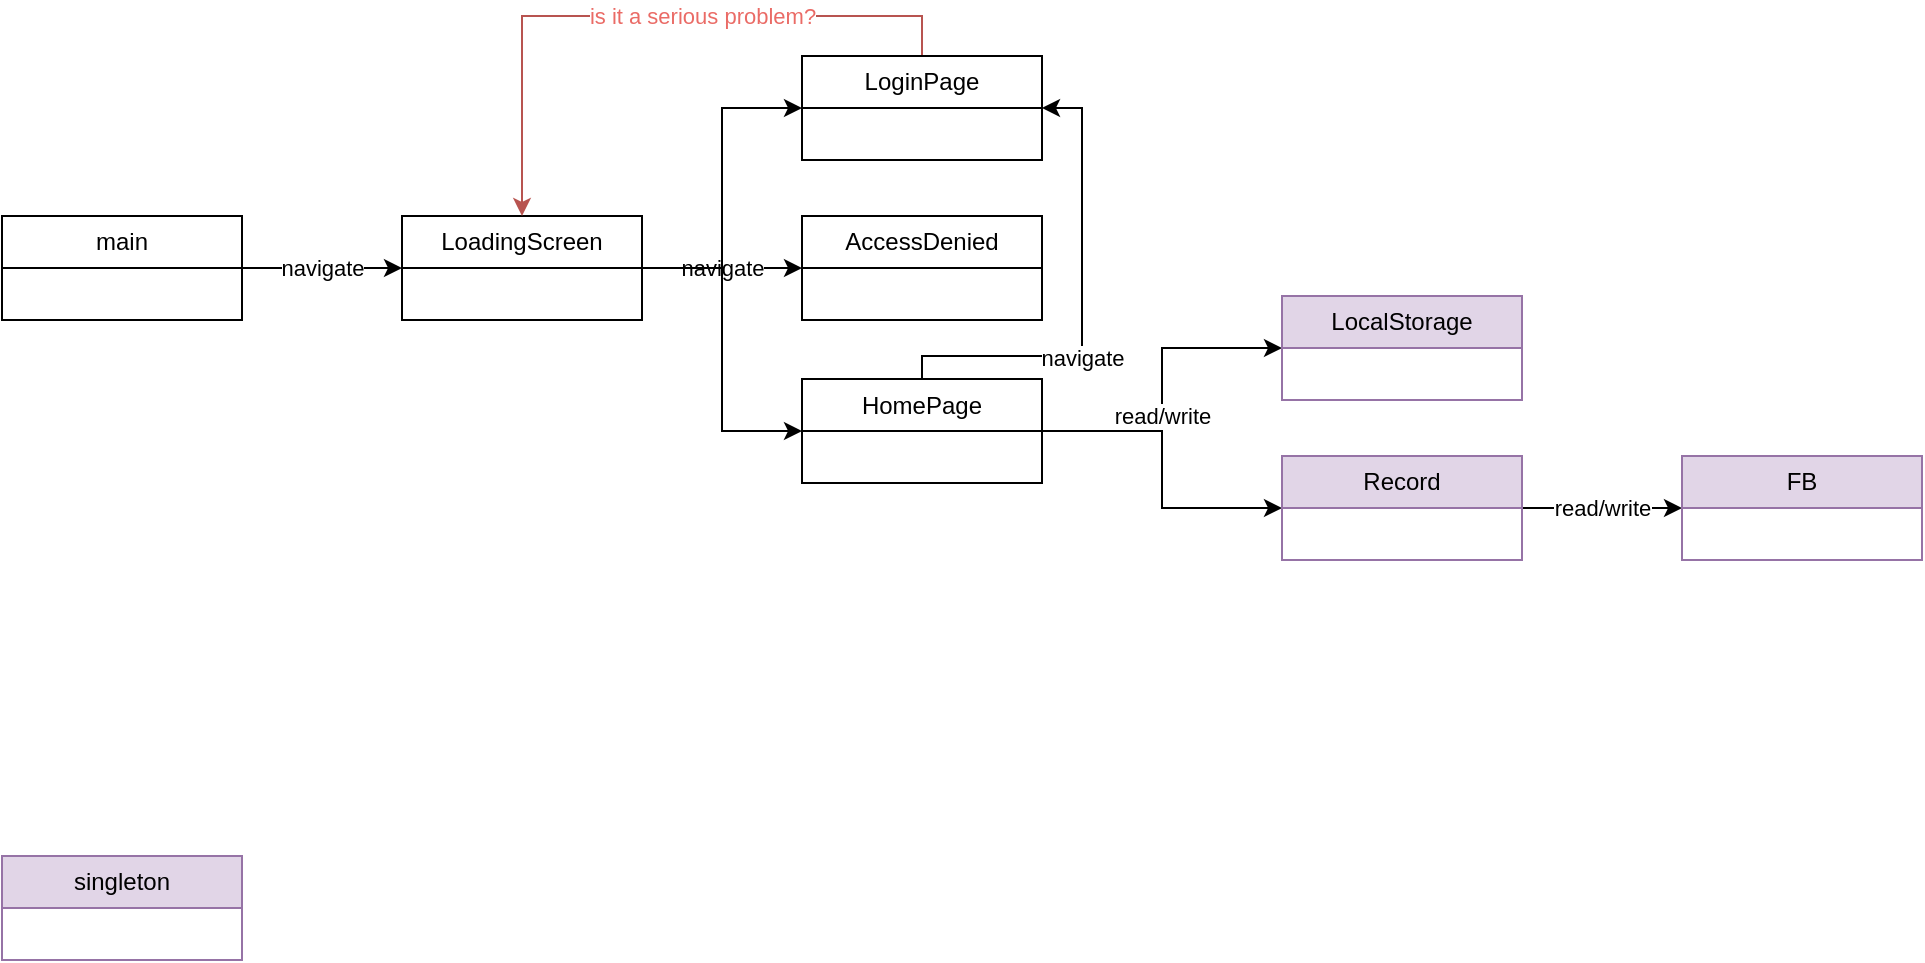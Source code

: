<mxfile version="24.5.3" type="device">
  <diagram name="Page-1" id="wVdX0WD1TyPJ9-E__dBb">
    <mxGraphModel dx="1108" dy="990" grid="1" gridSize="10" guides="1" tooltips="1" connect="1" arrows="1" fold="1" page="1" pageScale="1" pageWidth="1169" pageHeight="827" math="0" shadow="0">
      <root>
        <mxCell id="0" />
        <mxCell id="1" parent="0" />
        <mxCell id="iC9zaxTuzrl_rOdKwf2p-13" value="navigate" style="edgeStyle=orthogonalEdgeStyle;rounded=0;orthogonalLoop=1;jettySize=auto;html=1;exitX=1;exitY=0.5;exitDx=0;exitDy=0;entryX=0;entryY=0.5;entryDx=0;entryDy=0;" parent="1" source="iC9zaxTuzrl_rOdKwf2p-5" target="iC9zaxTuzrl_rOdKwf2p-10" edge="1">
          <mxGeometry relative="1" as="geometry" />
        </mxCell>
        <mxCell id="iC9zaxTuzrl_rOdKwf2p-5" value="main" style="swimlane;fontStyle=0;childLayout=stackLayout;horizontal=1;startSize=26;fillColor=none;horizontalStack=0;resizeParent=1;resizeParentMax=0;resizeLast=0;collapsible=1;marginBottom=0;whiteSpace=wrap;html=1;" parent="1" vertex="1">
          <mxGeometry x="80" y="280" width="120" height="52" as="geometry" />
        </mxCell>
        <mxCell id="iC9zaxTuzrl_rOdKwf2p-17" value="navigate" style="edgeStyle=orthogonalEdgeStyle;rounded=0;orthogonalLoop=1;jettySize=auto;html=1;exitX=1;exitY=0.5;exitDx=0;exitDy=0;entryX=0;entryY=0.5;entryDx=0;entryDy=0;" parent="1" source="iC9zaxTuzrl_rOdKwf2p-10" target="iC9zaxTuzrl_rOdKwf2p-15" edge="1">
          <mxGeometry relative="1" as="geometry" />
        </mxCell>
        <mxCell id="iC9zaxTuzrl_rOdKwf2p-18" style="edgeStyle=orthogonalEdgeStyle;rounded=0;orthogonalLoop=1;jettySize=auto;html=1;exitX=1;exitY=0.5;exitDx=0;exitDy=0;entryX=0;entryY=0.5;entryDx=0;entryDy=0;" parent="1" source="iC9zaxTuzrl_rOdKwf2p-10" target="iC9zaxTuzrl_rOdKwf2p-14" edge="1">
          <mxGeometry relative="1" as="geometry" />
        </mxCell>
        <mxCell id="iC9zaxTuzrl_rOdKwf2p-19" style="edgeStyle=orthogonalEdgeStyle;rounded=0;orthogonalLoop=1;jettySize=auto;html=1;exitX=1;exitY=0.5;exitDx=0;exitDy=0;entryX=0;entryY=0.5;entryDx=0;entryDy=0;" parent="1" source="iC9zaxTuzrl_rOdKwf2p-10" target="iC9zaxTuzrl_rOdKwf2p-16" edge="1">
          <mxGeometry relative="1" as="geometry" />
        </mxCell>
        <mxCell id="iC9zaxTuzrl_rOdKwf2p-10" value="LoadingScreen" style="swimlane;fontStyle=0;childLayout=stackLayout;horizontal=1;startSize=26;fillColor=none;horizontalStack=0;resizeParent=1;resizeParentMax=0;resizeLast=0;collapsible=1;marginBottom=0;whiteSpace=wrap;html=1;" parent="1" vertex="1">
          <mxGeometry x="280" y="280" width="120" height="52" as="geometry" />
        </mxCell>
        <mxCell id="iC9zaxTuzrl_rOdKwf2p-20" value="is it a serious problem?" style="edgeStyle=orthogonalEdgeStyle;rounded=0;orthogonalLoop=1;jettySize=auto;html=1;exitX=0.5;exitY=0;exitDx=0;exitDy=0;entryX=0.5;entryY=0;entryDx=0;entryDy=0;fillColor=#f8cecc;strokeColor=#b85450;fontColor=#EA6B66;" parent="1" source="iC9zaxTuzrl_rOdKwf2p-14" target="iC9zaxTuzrl_rOdKwf2p-10" edge="1">
          <mxGeometry x="-0.188" relative="1" as="geometry">
            <mxPoint as="offset" />
          </mxGeometry>
        </mxCell>
        <mxCell id="iC9zaxTuzrl_rOdKwf2p-14" value="LoginPage" style="swimlane;fontStyle=0;childLayout=stackLayout;horizontal=1;startSize=26;fillColor=none;horizontalStack=0;resizeParent=1;resizeParentMax=0;resizeLast=0;collapsible=1;marginBottom=0;whiteSpace=wrap;html=1;" parent="1" vertex="1">
          <mxGeometry x="480" y="200" width="120" height="52" as="geometry" />
        </mxCell>
        <mxCell id="iC9zaxTuzrl_rOdKwf2p-15" value="AccessDenied" style="swimlane;fontStyle=0;childLayout=stackLayout;horizontal=1;startSize=26;fillColor=none;horizontalStack=0;resizeParent=1;resizeParentMax=0;resizeLast=0;collapsible=1;marginBottom=0;whiteSpace=wrap;html=1;" parent="1" vertex="1">
          <mxGeometry x="480" y="280" width="120" height="52" as="geometry" />
        </mxCell>
        <mxCell id="iC9zaxTuzrl_rOdKwf2p-21" value="navigate" style="edgeStyle=orthogonalEdgeStyle;rounded=0;orthogonalLoop=1;jettySize=auto;html=1;exitX=0.5;exitY=0;exitDx=0;exitDy=0;entryX=1;entryY=0.5;entryDx=0;entryDy=0;" parent="1" source="iC9zaxTuzrl_rOdKwf2p-16" target="iC9zaxTuzrl_rOdKwf2p-14" edge="1">
          <mxGeometry x="-0.223" relative="1" as="geometry">
            <Array as="points">
              <mxPoint x="540" y="350" />
              <mxPoint x="620" y="350" />
              <mxPoint x="620" y="226" />
            </Array>
            <mxPoint y="1" as="offset" />
          </mxGeometry>
        </mxCell>
        <mxCell id="4l_IxL3fGbMhA8SE03FP-5" value="read/write" style="edgeStyle=orthogonalEdgeStyle;rounded=0;orthogonalLoop=1;jettySize=auto;html=1;exitX=1;exitY=0.5;exitDx=0;exitDy=0;entryX=0;entryY=0.5;entryDx=0;entryDy=0;" parent="1" source="iC9zaxTuzrl_rOdKwf2p-16" target="4l_IxL3fGbMhA8SE03FP-2" edge="1">
          <mxGeometry x="-0.164" relative="1" as="geometry">
            <mxPoint as="offset" />
          </mxGeometry>
        </mxCell>
        <mxCell id="4l_IxL3fGbMhA8SE03FP-6" style="edgeStyle=orthogonalEdgeStyle;rounded=0;orthogonalLoop=1;jettySize=auto;html=1;exitX=1;exitY=0.5;exitDx=0;exitDy=0;entryX=0;entryY=0.5;entryDx=0;entryDy=0;" parent="1" source="iC9zaxTuzrl_rOdKwf2p-16" target="4l_IxL3fGbMhA8SE03FP-3" edge="1">
          <mxGeometry relative="1" as="geometry" />
        </mxCell>
        <mxCell id="iC9zaxTuzrl_rOdKwf2p-16" value="HomePage" style="swimlane;fontStyle=0;childLayout=stackLayout;horizontal=1;startSize=26;fillColor=none;horizontalStack=0;resizeParent=1;resizeParentMax=0;resizeLast=0;collapsible=1;marginBottom=0;whiteSpace=wrap;html=1;" parent="1" vertex="1">
          <mxGeometry x="480" y="361.5" width="120" height="52" as="geometry" />
        </mxCell>
        <mxCell id="4l_IxL3fGbMhA8SE03FP-2" value="LocalStorage" style="swimlane;fontStyle=0;childLayout=stackLayout;horizontal=1;startSize=26;fillColor=#e1d5e7;horizontalStack=0;resizeParent=1;resizeParentMax=0;resizeLast=0;collapsible=1;marginBottom=0;whiteSpace=wrap;html=1;strokeColor=#9673a6;" parent="1" vertex="1">
          <mxGeometry x="720" y="320" width="120" height="52" as="geometry" />
        </mxCell>
        <mxCell id="4l_IxL3fGbMhA8SE03FP-10" value="read/write" style="edgeStyle=orthogonalEdgeStyle;rounded=0;orthogonalLoop=1;jettySize=auto;html=1;exitX=1;exitY=0.5;exitDx=0;exitDy=0;entryX=0;entryY=0.5;entryDx=0;entryDy=0;" parent="1" source="4l_IxL3fGbMhA8SE03FP-3" target="4l_IxL3fGbMhA8SE03FP-9" edge="1">
          <mxGeometry relative="1" as="geometry" />
        </mxCell>
        <mxCell id="4l_IxL3fGbMhA8SE03FP-3" value="Record" style="swimlane;fontStyle=0;childLayout=stackLayout;horizontal=1;startSize=26;fillColor=#e1d5e7;horizontalStack=0;resizeParent=1;resizeParentMax=0;resizeLast=0;collapsible=1;marginBottom=0;whiteSpace=wrap;html=1;strokeColor=#9673a6;" parent="1" vertex="1">
          <mxGeometry x="720" y="400" width="120" height="52" as="geometry" />
        </mxCell>
        <mxCell id="4l_IxL3fGbMhA8SE03FP-8" value="singleton" style="swimlane;fontStyle=0;childLayout=stackLayout;horizontal=1;startSize=26;fillColor=#e1d5e7;horizontalStack=0;resizeParent=1;resizeParentMax=0;resizeLast=0;collapsible=1;marginBottom=0;whiteSpace=wrap;html=1;strokeColor=#9673a6;" parent="1" vertex="1">
          <mxGeometry x="80" y="600" width="120" height="52" as="geometry" />
        </mxCell>
        <mxCell id="4l_IxL3fGbMhA8SE03FP-9" value="FB" style="swimlane;fontStyle=0;childLayout=stackLayout;horizontal=1;startSize=26;fillColor=#e1d5e7;horizontalStack=0;resizeParent=1;resizeParentMax=0;resizeLast=0;collapsible=1;marginBottom=0;whiteSpace=wrap;html=1;strokeColor=#9673a6;" parent="1" vertex="1">
          <mxGeometry x="920" y="400" width="120" height="52" as="geometry" />
        </mxCell>
      </root>
    </mxGraphModel>
  </diagram>
</mxfile>
